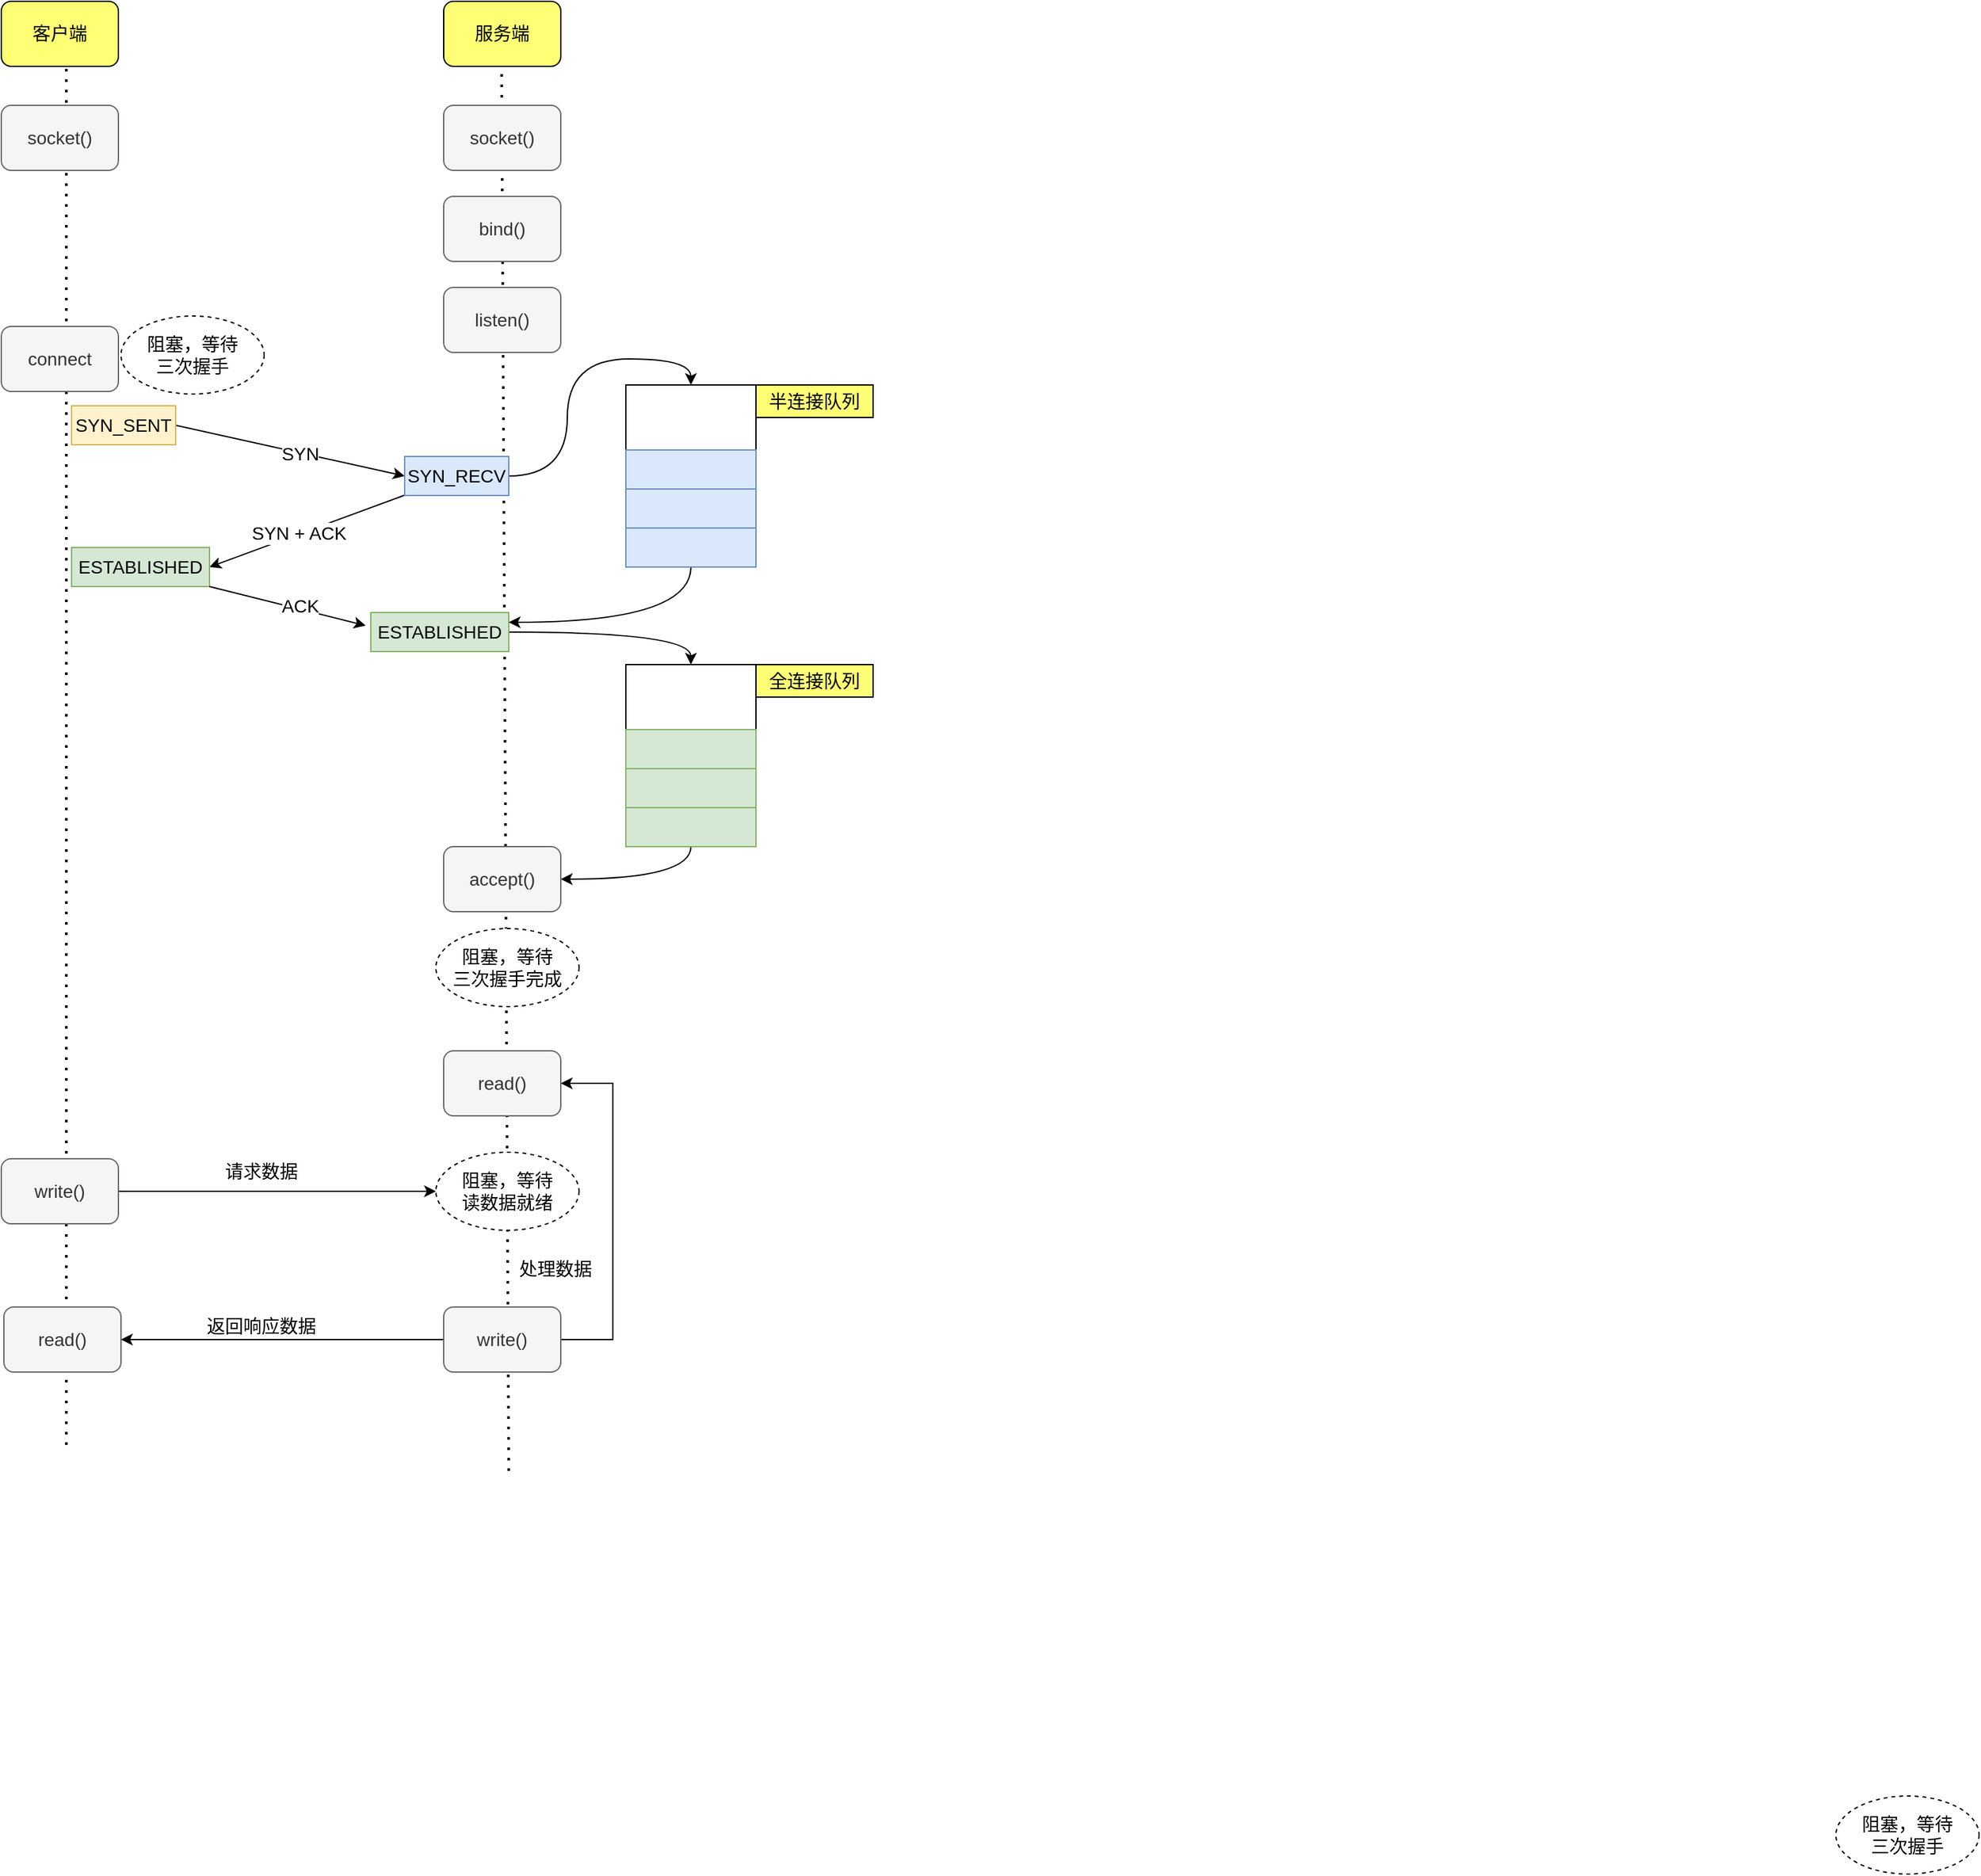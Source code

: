 <mxfile version="20.0.3" type="github">
  <diagram id="pcbbSf9cSEwe5Hm5QBOS" name="Page-1">
    <mxGraphModel dx="1251" dy="631" grid="1" gridSize="10" guides="1" tooltips="1" connect="1" arrows="1" fold="1" page="1" pageScale="1" pageWidth="1169" pageHeight="1654" math="0" shadow="0">
      <root>
        <mxCell id="0" />
        <mxCell id="1" parent="0" />
        <mxCell id="0R2Zbpalyd-xcvmFvuPH-11" value="" style="endArrow=none;dashed=1;html=1;dashPattern=1 3;strokeWidth=2;rounded=0;fontSize=14;" edge="1" parent="1">
          <mxGeometry width="50" height="50" relative="1" as="geometry">
            <mxPoint x="570" y="1360" as="sourcePoint" />
            <mxPoint x="564.5" y="273" as="targetPoint" />
          </mxGeometry>
        </mxCell>
        <mxCell id="0R2Zbpalyd-xcvmFvuPH-9" value="" style="endArrow=none;dashed=1;html=1;dashPattern=1 3;strokeWidth=2;rounded=0;fontSize=14;" edge="1" parent="1">
          <mxGeometry width="50" height="50" relative="1" as="geometry">
            <mxPoint x="230" y="1340" as="sourcePoint" />
            <mxPoint x="230" y="276" as="targetPoint" />
          </mxGeometry>
        </mxCell>
        <mxCell id="0R2Zbpalyd-xcvmFvuPH-1" value="客户端" style="rounded=1;whiteSpace=wrap;html=1;fillColor=#FFFF75;fontSize=14;" vertex="1" parent="1">
          <mxGeometry x="180" y="230" width="90" height="50" as="geometry" />
        </mxCell>
        <mxCell id="0R2Zbpalyd-xcvmFvuPH-2" value="服务端" style="rounded=1;whiteSpace=wrap;html=1;fillColor=#FFFF75;fontSize=14;" vertex="1" parent="1">
          <mxGeometry x="520" y="230" width="90" height="50" as="geometry" />
        </mxCell>
        <mxCell id="0R2Zbpalyd-xcvmFvuPH-3" value="socket()" style="rounded=1;whiteSpace=wrap;html=1;fillColor=#f5f5f5;fontSize=14;fontColor=#333333;strokeColor=#666666;" vertex="1" parent="1">
          <mxGeometry x="180" y="310" width="90" height="50" as="geometry" />
        </mxCell>
        <mxCell id="0R2Zbpalyd-xcvmFvuPH-4" value="socket()" style="rounded=1;whiteSpace=wrap;html=1;fillColor=#f5f5f5;fontSize=14;fontColor=#333333;strokeColor=#666666;" vertex="1" parent="1">
          <mxGeometry x="520" y="310" width="90" height="50" as="geometry" />
        </mxCell>
        <mxCell id="0R2Zbpalyd-xcvmFvuPH-6" value="connect" style="rounded=1;whiteSpace=wrap;html=1;fillColor=#f5f5f5;fontSize=14;fontColor=#333333;strokeColor=#666666;" vertex="1" parent="1">
          <mxGeometry x="180" y="480" width="90" height="50" as="geometry" />
        </mxCell>
        <mxCell id="0R2Zbpalyd-xcvmFvuPH-7" value="bind()" style="rounded=1;whiteSpace=wrap;html=1;fillColor=#f5f5f5;fontSize=14;fontColor=#333333;strokeColor=#666666;" vertex="1" parent="1">
          <mxGeometry x="520" y="380" width="90" height="50" as="geometry" />
        </mxCell>
        <mxCell id="0R2Zbpalyd-xcvmFvuPH-8" value="listen()" style="rounded=1;whiteSpace=wrap;html=1;fillColor=#f5f5f5;fontSize=14;fontColor=#333333;strokeColor=#666666;" vertex="1" parent="1">
          <mxGeometry x="520" y="450" width="90" height="50" as="geometry" />
        </mxCell>
        <mxCell id="0R2Zbpalyd-xcvmFvuPH-14" style="rounded=0;orthogonalLoop=1;jettySize=auto;html=1;entryX=0;entryY=0.5;entryDx=0;entryDy=0;fontSize=14;exitX=1;exitY=0.5;exitDx=0;exitDy=0;" edge="1" parent="1" source="0R2Zbpalyd-xcvmFvuPH-10" target="0R2Zbpalyd-xcvmFvuPH-12">
          <mxGeometry relative="1" as="geometry" />
        </mxCell>
        <mxCell id="0R2Zbpalyd-xcvmFvuPH-10" value="SYN_SENT" style="rounded=0;whiteSpace=wrap;html=1;fontSize=14;fillColor=#fff2cc;strokeColor=#d6b656;" vertex="1" parent="1">
          <mxGeometry x="234" y="541" width="80" height="30" as="geometry" />
        </mxCell>
        <mxCell id="0R2Zbpalyd-xcvmFvuPH-17" style="edgeStyle=none;rounded=0;orthogonalLoop=1;jettySize=auto;html=1;entryX=1;entryY=0.5;entryDx=0;entryDy=0;fontSize=14;" edge="1" parent="1" source="0R2Zbpalyd-xcvmFvuPH-12" target="0R2Zbpalyd-xcvmFvuPH-13">
          <mxGeometry relative="1" as="geometry" />
        </mxCell>
        <mxCell id="0R2Zbpalyd-xcvmFvuPH-23" style="edgeStyle=orthogonalEdgeStyle;rounded=0;orthogonalLoop=1;jettySize=auto;html=1;entryX=0.5;entryY=0;entryDx=0;entryDy=0;fontSize=14;curved=1;" edge="1" parent="1" source="0R2Zbpalyd-xcvmFvuPH-12" target="0R2Zbpalyd-xcvmFvuPH-22">
          <mxGeometry relative="1" as="geometry" />
        </mxCell>
        <mxCell id="0R2Zbpalyd-xcvmFvuPH-12" value="SYN_RECV" style="rounded=0;whiteSpace=wrap;html=1;fontSize=14;fillColor=#dae8fc;strokeColor=#6c8ebf;" vertex="1" parent="1">
          <mxGeometry x="490" y="580" width="80" height="30" as="geometry" />
        </mxCell>
        <mxCell id="0R2Zbpalyd-xcvmFvuPH-13" value="ESTABLISHED" style="rounded=0;whiteSpace=wrap;html=1;fontSize=14;fillColor=#d5e8d4;strokeColor=#82b366;" vertex="1" parent="1">
          <mxGeometry x="234" y="650" width="106" height="30" as="geometry" />
        </mxCell>
        <mxCell id="0R2Zbpalyd-xcvmFvuPH-15" value="SYN" style="text;html=1;strokeColor=none;fillColor=none;align=center;verticalAlign=middle;whiteSpace=wrap;rounded=0;fontSize=14;labelBackgroundColor=default;" vertex="1" parent="1">
          <mxGeometry x="380" y="563" width="60" height="30" as="geometry" />
        </mxCell>
        <mxCell id="0R2Zbpalyd-xcvmFvuPH-18" value="SYN + ACK" style="text;html=1;strokeColor=none;fillColor=none;align=center;verticalAlign=middle;whiteSpace=wrap;rounded=0;fontSize=14;labelBackgroundColor=default;" vertex="1" parent="1">
          <mxGeometry x="369" y="624" width="80" height="30" as="geometry" />
        </mxCell>
        <mxCell id="0R2Zbpalyd-xcvmFvuPH-33" style="edgeStyle=orthogonalEdgeStyle;curved=1;rounded=0;orthogonalLoop=1;jettySize=auto;html=1;entryX=0.5;entryY=0;entryDx=0;entryDy=0;fontSize=14;" edge="1" parent="1" source="0R2Zbpalyd-xcvmFvuPH-19" target="0R2Zbpalyd-xcvmFvuPH-28">
          <mxGeometry relative="1" as="geometry" />
        </mxCell>
        <mxCell id="0R2Zbpalyd-xcvmFvuPH-19" value="ESTABLISHED" style="rounded=0;whiteSpace=wrap;html=1;fontSize=14;fillColor=#d5e8d4;strokeColor=#82b366;" vertex="1" parent="1">
          <mxGeometry x="464" y="700" width="106" height="30" as="geometry" />
        </mxCell>
        <mxCell id="0R2Zbpalyd-xcvmFvuPH-20" style="rounded=0;orthogonalLoop=1;jettySize=auto;html=1;fontSize=14;exitX=1;exitY=0.5;exitDx=0;exitDy=0;" edge="1" parent="1">
          <mxGeometry relative="1" as="geometry">
            <mxPoint x="340" y="680" as="sourcePoint" />
            <mxPoint x="460" y="710" as="targetPoint" />
          </mxGeometry>
        </mxCell>
        <mxCell id="0R2Zbpalyd-xcvmFvuPH-21" value="ACK" style="text;html=1;strokeColor=none;fillColor=none;align=center;verticalAlign=middle;whiteSpace=wrap;rounded=0;fontSize=14;labelBackgroundColor=default;" vertex="1" parent="1">
          <mxGeometry x="380" y="680" width="60" height="30" as="geometry" />
        </mxCell>
        <mxCell id="0R2Zbpalyd-xcvmFvuPH-22" value="" style="rounded=0;whiteSpace=wrap;html=1;labelBackgroundColor=default;fontSize=14;" vertex="1" parent="1">
          <mxGeometry x="660" y="525" width="100" height="140" as="geometry" />
        </mxCell>
        <mxCell id="0R2Zbpalyd-xcvmFvuPH-24" value="" style="rounded=0;whiteSpace=wrap;html=1;labelBackgroundColor=default;fontSize=14;fillColor=#dae8fc;strokeColor=#6c8ebf;" vertex="1" parent="1">
          <mxGeometry x="660" y="605" width="100" height="30" as="geometry" />
        </mxCell>
        <mxCell id="0R2Zbpalyd-xcvmFvuPH-25" value="" style="rounded=0;whiteSpace=wrap;html=1;labelBackgroundColor=default;fontSize=14;fillColor=#dae8fc;strokeColor=#6c8ebf;" vertex="1" parent="1">
          <mxGeometry x="660" y="575" width="100" height="30" as="geometry" />
        </mxCell>
        <mxCell id="0R2Zbpalyd-xcvmFvuPH-32" style="edgeStyle=orthogonalEdgeStyle;rounded=0;orthogonalLoop=1;jettySize=auto;html=1;entryX=1;entryY=0.25;entryDx=0;entryDy=0;fontSize=14;exitX=0.5;exitY=1;exitDx=0;exitDy=0;curved=1;" edge="1" parent="1" source="0R2Zbpalyd-xcvmFvuPH-26" target="0R2Zbpalyd-xcvmFvuPH-19">
          <mxGeometry relative="1" as="geometry" />
        </mxCell>
        <mxCell id="0R2Zbpalyd-xcvmFvuPH-26" value="" style="rounded=0;whiteSpace=wrap;html=1;labelBackgroundColor=default;fontSize=14;fillColor=#dae8fc;strokeColor=#6c8ebf;" vertex="1" parent="1">
          <mxGeometry x="660" y="635" width="100" height="30" as="geometry" />
        </mxCell>
        <mxCell id="0R2Zbpalyd-xcvmFvuPH-28" value="" style="rounded=0;whiteSpace=wrap;html=1;labelBackgroundColor=default;fontSize=14;" vertex="1" parent="1">
          <mxGeometry x="660" y="740" width="100" height="140" as="geometry" />
        </mxCell>
        <mxCell id="0R2Zbpalyd-xcvmFvuPH-29" value="" style="rounded=0;whiteSpace=wrap;html=1;labelBackgroundColor=default;fontSize=14;fillColor=#d5e8d4;strokeColor=#82b366;" vertex="1" parent="1">
          <mxGeometry x="660" y="820" width="100" height="30" as="geometry" />
        </mxCell>
        <mxCell id="0R2Zbpalyd-xcvmFvuPH-30" value="" style="rounded=0;whiteSpace=wrap;html=1;labelBackgroundColor=default;fontSize=14;fillColor=#d5e8d4;strokeColor=#82b366;" vertex="1" parent="1">
          <mxGeometry x="660" y="790" width="100" height="30" as="geometry" />
        </mxCell>
        <mxCell id="0R2Zbpalyd-xcvmFvuPH-38" style="edgeStyle=orthogonalEdgeStyle;curved=1;rounded=0;orthogonalLoop=1;jettySize=auto;html=1;entryX=1;entryY=0.5;entryDx=0;entryDy=0;fontSize=14;fontColor=default;" edge="1" parent="1" source="0R2Zbpalyd-xcvmFvuPH-31" target="0R2Zbpalyd-xcvmFvuPH-36">
          <mxGeometry relative="1" as="geometry">
            <Array as="points">
              <mxPoint x="710" y="905" />
            </Array>
          </mxGeometry>
        </mxCell>
        <mxCell id="0R2Zbpalyd-xcvmFvuPH-31" value="" style="rounded=0;whiteSpace=wrap;html=1;labelBackgroundColor=default;fontSize=14;fillColor=#d5e8d4;strokeColor=#82b366;" vertex="1" parent="1">
          <mxGeometry x="660" y="850" width="100" height="30" as="geometry" />
        </mxCell>
        <mxCell id="0R2Zbpalyd-xcvmFvuPH-34" value="半连接队列" style="rounded=0;whiteSpace=wrap;html=1;labelBackgroundColor=none;fontSize=14;fillColor=#FFFF75;fontColor=default;" vertex="1" parent="1">
          <mxGeometry x="760" y="525" width="90" height="25" as="geometry" />
        </mxCell>
        <mxCell id="0R2Zbpalyd-xcvmFvuPH-35" value="全连接队列" style="rounded=0;whiteSpace=wrap;html=1;labelBackgroundColor=none;fontSize=14;fillColor=#FFFF75;fontColor=default;" vertex="1" parent="1">
          <mxGeometry x="760" y="740" width="90" height="25" as="geometry" />
        </mxCell>
        <mxCell id="0R2Zbpalyd-xcvmFvuPH-36" value="accept()" style="rounded=1;whiteSpace=wrap;html=1;fillColor=#f5f5f5;fontSize=14;fontColor=#333333;strokeColor=#666666;" vertex="1" parent="1">
          <mxGeometry x="520" y="880" width="90" height="50" as="geometry" />
        </mxCell>
        <mxCell id="0R2Zbpalyd-xcvmFvuPH-39" value="阻塞，等待&lt;br&gt;三次握手" style="ellipse;whiteSpace=wrap;html=1;labelBackgroundColor=none;fontSize=14;dashed=1;" vertex="1" parent="1">
          <mxGeometry x="1590" y="1610" width="110" height="60" as="geometry" />
        </mxCell>
        <mxCell id="0R2Zbpalyd-xcvmFvuPH-40" value="阻塞，等待&lt;br&gt;三次握手" style="ellipse;whiteSpace=wrap;html=1;labelBackgroundColor=none;fontSize=14;dashed=1;" vertex="1" parent="1">
          <mxGeometry x="272" y="472" width="110" height="60" as="geometry" />
        </mxCell>
        <mxCell id="0R2Zbpalyd-xcvmFvuPH-42" value="阻塞，等待&lt;br&gt;三次握手完成" style="ellipse;whiteSpace=wrap;html=1;labelBackgroundColor=none;fontSize=14;dashed=1;" vertex="1" parent="1">
          <mxGeometry x="514" y="943" width="110" height="60" as="geometry" />
        </mxCell>
        <mxCell id="0R2Zbpalyd-xcvmFvuPH-46" style="rounded=0;orthogonalLoop=1;jettySize=auto;html=1;entryX=0;entryY=0.5;entryDx=0;entryDy=0;fontSize=14;fontColor=default;" edge="1" parent="1" source="0R2Zbpalyd-xcvmFvuPH-43" target="0R2Zbpalyd-xcvmFvuPH-45">
          <mxGeometry relative="1" as="geometry" />
        </mxCell>
        <mxCell id="0R2Zbpalyd-xcvmFvuPH-43" value="write()" style="rounded=1;whiteSpace=wrap;html=1;fillColor=#f5f5f5;fontSize=14;fontColor=#333333;strokeColor=#666666;" vertex="1" parent="1">
          <mxGeometry x="180" y="1120" width="90" height="50" as="geometry" />
        </mxCell>
        <mxCell id="0R2Zbpalyd-xcvmFvuPH-44" value="read()" style="rounded=1;whiteSpace=wrap;html=1;fillColor=#f5f5f5;fontSize=14;fontColor=#333333;strokeColor=#666666;" vertex="1" parent="1">
          <mxGeometry x="520" y="1037" width="90" height="50" as="geometry" />
        </mxCell>
        <mxCell id="0R2Zbpalyd-xcvmFvuPH-45" value="阻塞，等待&lt;br&gt;读数据就绪" style="ellipse;whiteSpace=wrap;html=1;labelBackgroundColor=none;fontSize=14;dashed=1;" vertex="1" parent="1">
          <mxGeometry x="514" y="1115" width="110" height="60" as="geometry" />
        </mxCell>
        <mxCell id="0R2Zbpalyd-xcvmFvuPH-47" value="请求数据" style="text;html=1;strokeColor=none;fillColor=none;align=center;verticalAlign=middle;whiteSpace=wrap;rounded=0;dashed=1;labelBackgroundColor=none;fontSize=14;fontColor=default;" vertex="1" parent="1">
          <mxGeometry x="350" y="1115" width="60" height="30" as="geometry" />
        </mxCell>
        <mxCell id="0R2Zbpalyd-xcvmFvuPH-48" value="read()" style="rounded=1;whiteSpace=wrap;html=1;fillColor=#f5f5f5;fontSize=14;fontColor=#333333;strokeColor=#666666;" vertex="1" parent="1">
          <mxGeometry x="182" y="1234" width="90" height="50" as="geometry" />
        </mxCell>
        <mxCell id="0R2Zbpalyd-xcvmFvuPH-50" style="edgeStyle=orthogonalEdgeStyle;rounded=0;orthogonalLoop=1;jettySize=auto;html=1;fontSize=14;fontColor=default;entryX=1;entryY=0.5;entryDx=0;entryDy=0;" edge="1" parent="1" source="0R2Zbpalyd-xcvmFvuPH-49" target="0R2Zbpalyd-xcvmFvuPH-44">
          <mxGeometry relative="1" as="geometry">
            <mxPoint x="770" y="1190" as="targetPoint" />
            <Array as="points">
              <mxPoint x="650" y="1259" />
              <mxPoint x="650" y="1062" />
            </Array>
          </mxGeometry>
        </mxCell>
        <mxCell id="0R2Zbpalyd-xcvmFvuPH-52" style="edgeStyle=orthogonalEdgeStyle;rounded=0;orthogonalLoop=1;jettySize=auto;html=1;entryX=1;entryY=0.5;entryDx=0;entryDy=0;fontSize=14;fontColor=default;" edge="1" parent="1" source="0R2Zbpalyd-xcvmFvuPH-49" target="0R2Zbpalyd-xcvmFvuPH-48">
          <mxGeometry relative="1" as="geometry" />
        </mxCell>
        <mxCell id="0R2Zbpalyd-xcvmFvuPH-49" value="write()" style="rounded=1;whiteSpace=wrap;html=1;fillColor=#f5f5f5;fontSize=14;fontColor=#333333;strokeColor=#666666;" vertex="1" parent="1">
          <mxGeometry x="520" y="1234" width="90" height="50" as="geometry" />
        </mxCell>
        <mxCell id="0R2Zbpalyd-xcvmFvuPH-51" value="处理数据" style="text;html=1;strokeColor=none;fillColor=none;align=center;verticalAlign=middle;whiteSpace=wrap;rounded=0;dashed=1;labelBackgroundColor=none;fontSize=14;fontColor=default;" vertex="1" parent="1">
          <mxGeometry x="576" y="1190" width="60" height="30" as="geometry" />
        </mxCell>
        <mxCell id="0R2Zbpalyd-xcvmFvuPH-53" value="返回响应数据" style="text;html=1;strokeColor=none;fillColor=none;align=center;verticalAlign=middle;whiteSpace=wrap;rounded=0;dashed=1;labelBackgroundColor=none;fontSize=14;fontColor=default;" vertex="1" parent="1">
          <mxGeometry x="335" y="1234" width="90" height="30" as="geometry" />
        </mxCell>
      </root>
    </mxGraphModel>
  </diagram>
</mxfile>
